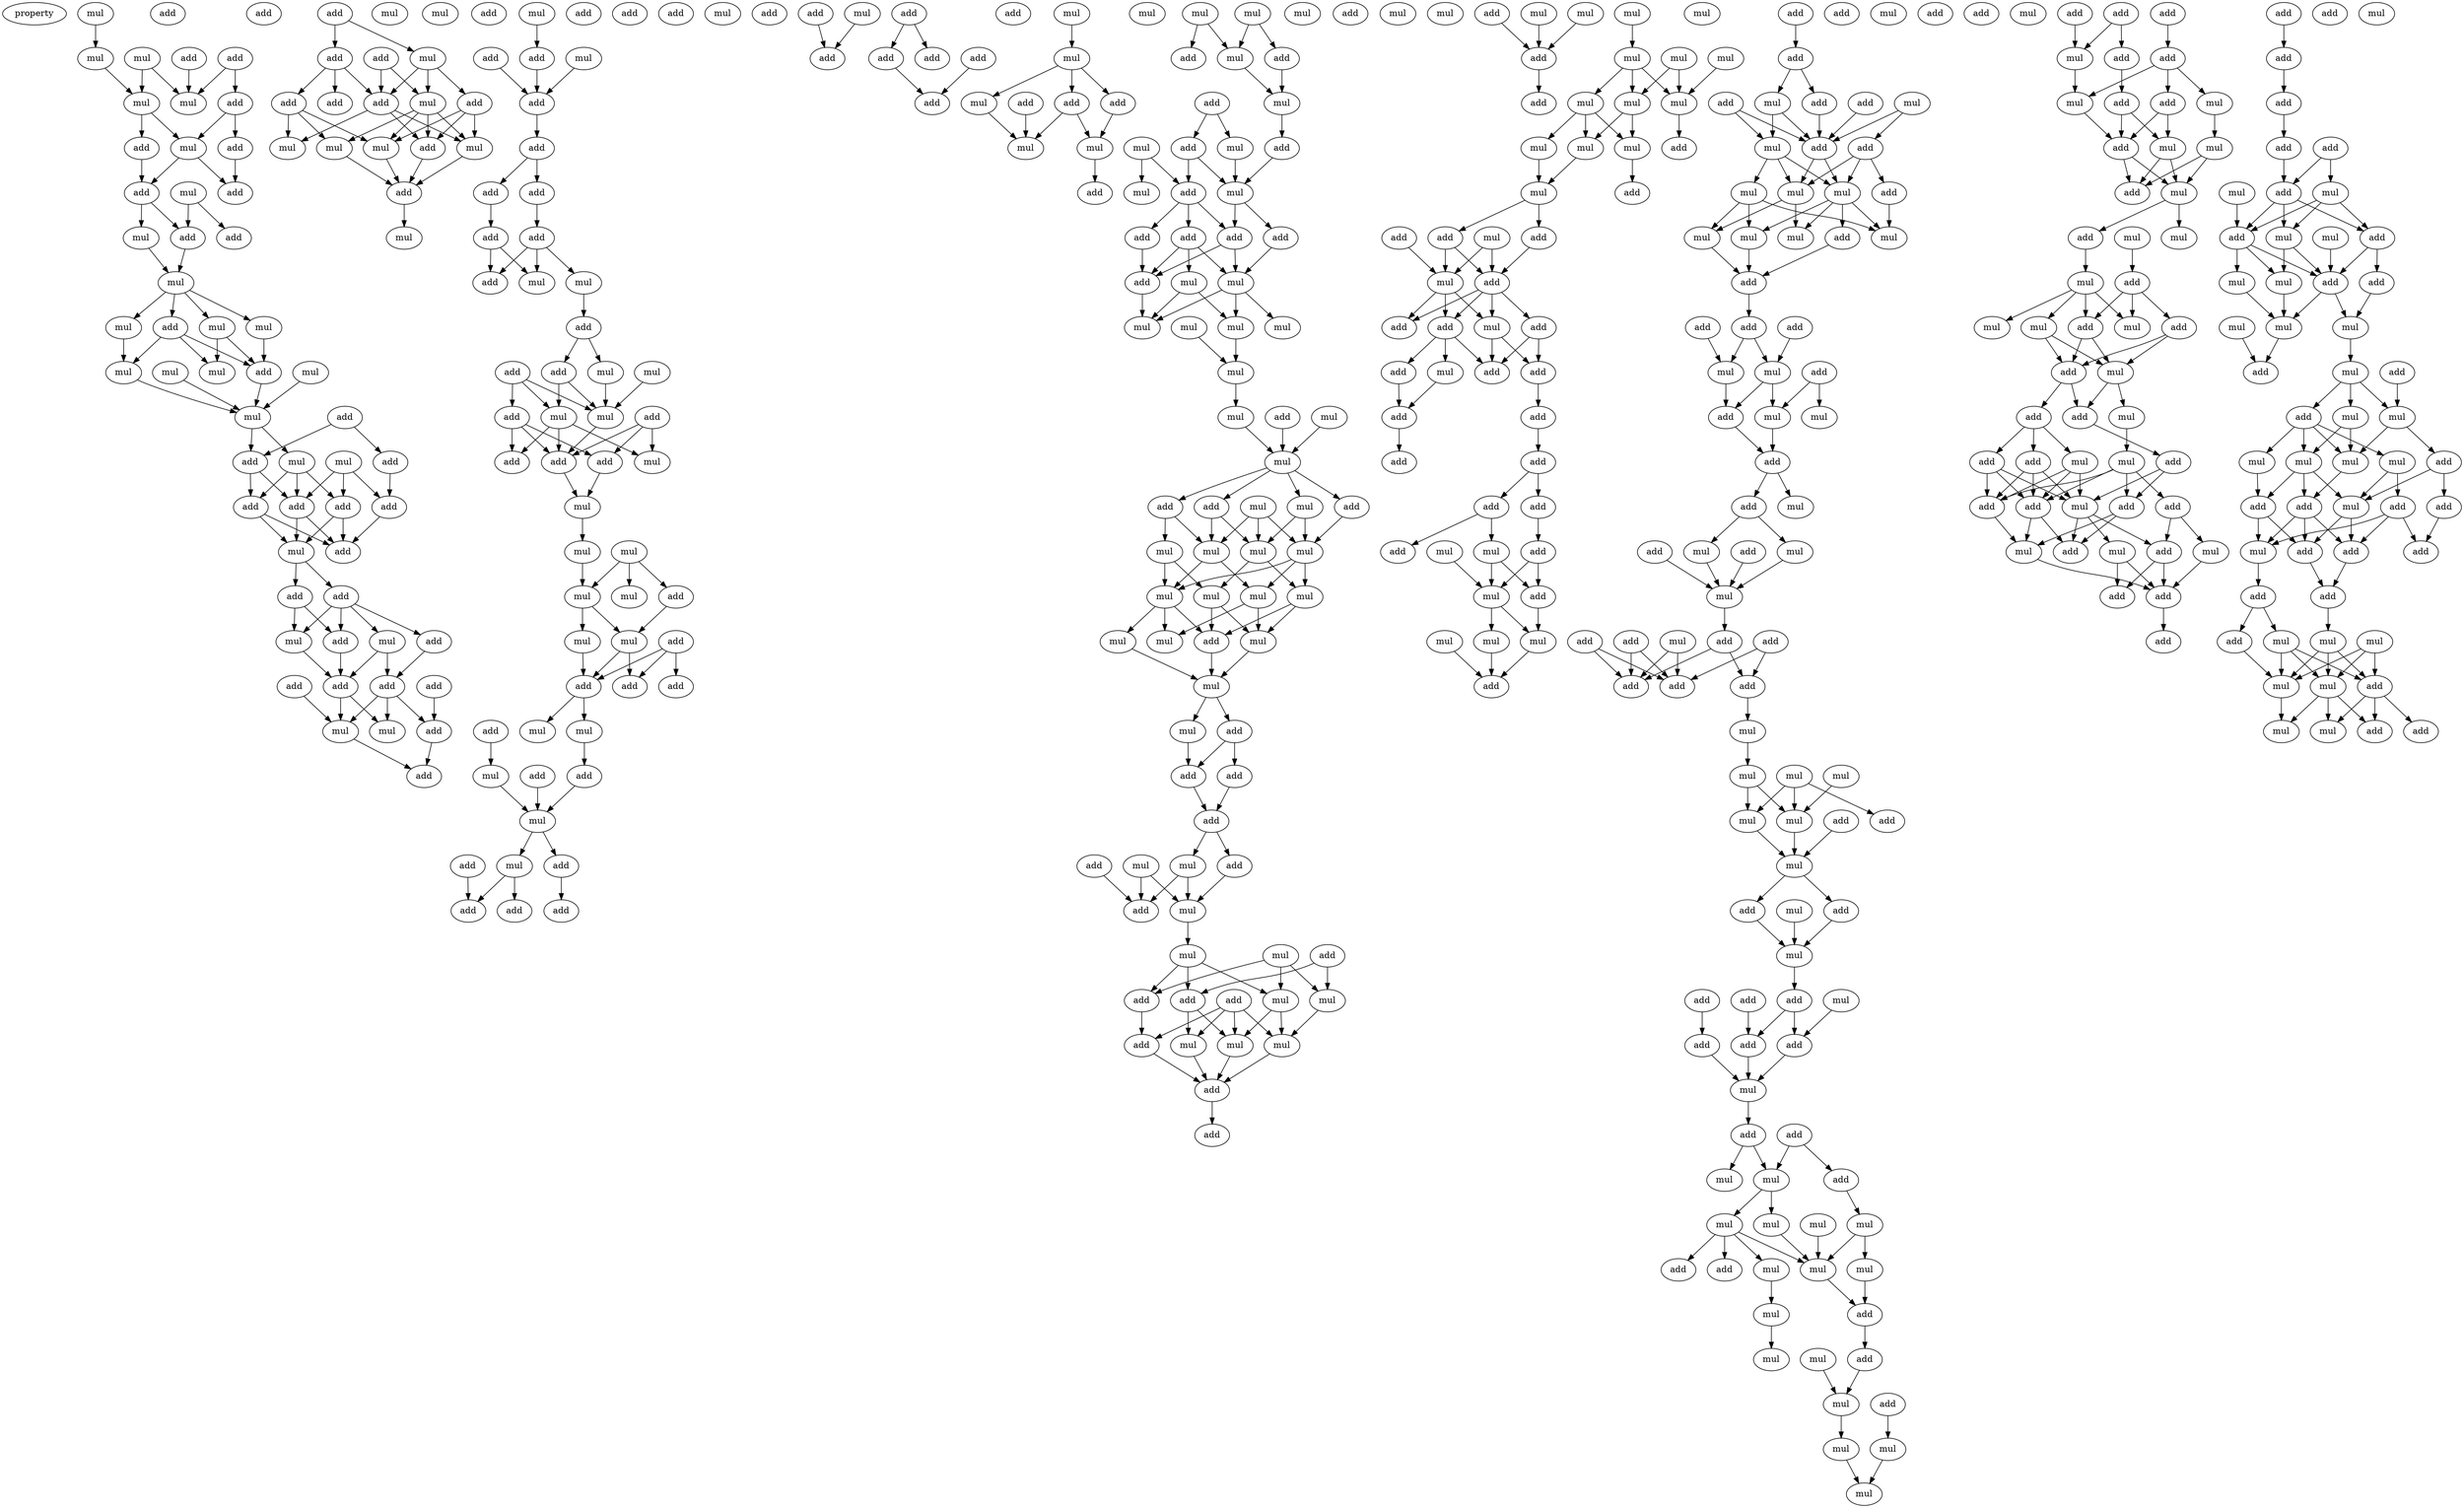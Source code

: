 digraph {
    node [fontcolor=black]
    property [mul=2,lf=2.0]
    0 [ label = mul ];
    1 [ label = mul ];
    2 [ label = add ];
    3 [ label = add ];
    4 [ label = mul ];
    5 [ label = mul ];
    6 [ label = mul ];
    7 [ label = add ];
    8 [ label = mul ];
    9 [ label = add ];
    10 [ label = add ];
    11 [ label = add ];
    12 [ label = mul ];
    13 [ label = add ];
    14 [ label = add ];
    15 [ label = mul ];
    16 [ label = add ];
    17 [ label = mul ];
    18 [ label = mul ];
    19 [ label = add ];
    20 [ label = add ];
    21 [ label = mul ];
    22 [ label = mul ];
    23 [ label = mul ];
    24 [ label = mul ];
    25 [ label = add ];
    26 [ label = mul ];
    27 [ label = mul ];
    28 [ label = mul ];
    29 [ label = add ];
    30 [ label = add ];
    31 [ label = add ];
    32 [ label = mul ];
    33 [ label = mul ];
    34 [ label = add ];
    35 [ label = add ];
    36 [ label = add ];
    37 [ label = add ];
    38 [ label = mul ];
    39 [ label = add ];
    40 [ label = add ];
    41 [ label = add ];
    42 [ label = add ];
    43 [ label = mul ];
    44 [ label = mul ];
    45 [ label = add ];
    46 [ label = add ];
    47 [ label = add ];
    48 [ label = add ];
    49 [ label = add ];
    50 [ label = add ];
    51 [ label = mul ];
    52 [ label = add ];
    53 [ label = mul ];
    54 [ label = add ];
    55 [ label = add ];
    56 [ label = add ];
    57 [ label = add ];
    58 [ label = mul ];
    59 [ label = add ];
    60 [ label = add ];
    61 [ label = mul ];
    62 [ label = add ];
    63 [ label = add ];
    64 [ label = add ];
    65 [ label = mul ];
    66 [ label = mul ];
    67 [ label = mul ];
    68 [ label = mul ];
    69 [ label = add ];
    70 [ label = mul ];
    71 [ label = mul ];
    72 [ label = mul ];
    73 [ label = add ];
    74 [ label = mul ];
    75 [ label = add ];
    76 [ label = add ];
    77 [ label = add ];
    78 [ label = mul ];
    79 [ label = add ];
    80 [ label = add ];
    81 [ label = add ];
    82 [ label = add ];
    83 [ label = add ];
    84 [ label = add ];
    85 [ label = add ];
    86 [ label = add ];
    87 [ label = mul ];
    88 [ label = mul ];
    89 [ label = add ];
    90 [ label = add ];
    91 [ label = add ];
    92 [ label = add ];
    93 [ label = mul ];
    94 [ label = mul ];
    95 [ label = mul ];
    96 [ label = add ];
    97 [ label = mul ];
    98 [ label = add ];
    99 [ label = add ];
    100 [ label = add ];
    101 [ label = add ];
    102 [ label = mul ];
    103 [ label = mul ];
    104 [ label = mul ];
    105 [ label = mul ];
    106 [ label = mul ];
    107 [ label = add ];
    108 [ label = add ];
    109 [ label = mul ];
    110 [ label = mul ];
    111 [ label = mul ];
    112 [ label = add ];
    113 [ label = mul ];
    114 [ label = add ];
    115 [ label = add ];
    116 [ label = add ];
    117 [ label = mul ];
    118 [ label = add ];
    119 [ label = mul ];
    120 [ label = mul ];
    121 [ label = add ];
    122 [ label = add ];
    123 [ label = mul ];
    124 [ label = mul ];
    125 [ label = add ];
    126 [ label = add ];
    127 [ label = add ];
    128 [ label = mul ];
    129 [ label = add ];
    130 [ label = add ];
    131 [ label = add ];
    132 [ label = add ];
    133 [ label = add ];
    134 [ label = add ];
    135 [ label = add ];
    136 [ label = add ];
    137 [ label = add ];
    138 [ label = add ];
    139 [ label = mul ];
    140 [ label = mul ];
    141 [ label = add ];
    142 [ label = add ];
    143 [ label = mul ];
    144 [ label = add ];
    145 [ label = mul ];
    146 [ label = mul ];
    147 [ label = mul ];
    148 [ label = add ];
    149 [ label = mul ];
    150 [ label = mul ];
    151 [ label = add ];
    152 [ label = add ];
    153 [ label = mul ];
    154 [ label = add ];
    155 [ label = mul ];
    156 [ label = add ];
    157 [ label = mul ];
    158 [ label = mul ];
    159 [ label = add ];
    160 [ label = mul ];
    161 [ label = mul ];
    162 [ label = add ];
    163 [ label = add ];
    164 [ label = add ];
    165 [ label = add ];
    166 [ label = add ];
    167 [ label = add ];
    168 [ label = mul ];
    169 [ label = mul ];
    170 [ label = mul ];
    171 [ label = mul ];
    172 [ label = mul ];
    173 [ label = mul ];
    174 [ label = mul ];
    175 [ label = mul ];
    176 [ label = add ];
    177 [ label = mul ];
    178 [ label = mul ];
    179 [ label = add ];
    180 [ label = mul ];
    181 [ label = add ];
    182 [ label = mul ];
    183 [ label = add ];
    184 [ label = mul ];
    185 [ label = add ];
    186 [ label = mul ];
    187 [ label = mul ];
    188 [ label = mul ];
    189 [ label = mul ];
    190 [ label = mul ];
    191 [ label = mul ];
    192 [ label = mul ];
    193 [ label = mul ];
    194 [ label = mul ];
    195 [ label = add ];
    196 [ label = mul ];
    197 [ label = mul ];
    198 [ label = mul ];
    199 [ label = add ];
    200 [ label = mul ];
    201 [ label = mul ];
    202 [ label = add ];
    203 [ label = add ];
    204 [ label = add ];
    205 [ label = mul ];
    206 [ label = mul ];
    207 [ label = mul ];
    208 [ label = add ];
    209 [ label = add ];
    210 [ label = add ];
    211 [ label = mul ];
    212 [ label = mul ];
    213 [ label = add ];
    214 [ label = mul ];
    215 [ label = add ];
    216 [ label = add ];
    217 [ label = mul ];
    218 [ label = mul ];
    219 [ label = add ];
    220 [ label = add ];
    221 [ label = mul ];
    222 [ label = mul ];
    223 [ label = mul ];
    224 [ label = add ];
    225 [ label = add ];
    226 [ label = mul ];
    227 [ label = add ];
    228 [ label = mul ];
    229 [ label = mul ];
    230 [ label = add ];
    231 [ label = mul ];
    232 [ label = add ];
    233 [ label = mul ];
    234 [ label = mul ];
    235 [ label = mul ];
    236 [ label = mul ];
    237 [ label = mul ];
    238 [ label = mul ];
    239 [ label = mul ];
    240 [ label = mul ];
    241 [ label = add ];
    242 [ label = mul ];
    243 [ label = add ];
    244 [ label = add ];
    245 [ label = mul ];
    246 [ label = add ];
    247 [ label = mul ];
    248 [ label = add ];
    249 [ label = mul ];
    250 [ label = add ];
    251 [ label = add ];
    252 [ label = mul ];
    253 [ label = add ];
    254 [ label = add ];
    255 [ label = add ];
    256 [ label = add ];
    257 [ label = add ];
    258 [ label = mul ];
    259 [ label = add ];
    260 [ label = add ];
    261 [ label = add ];
    262 [ label = add ];
    263 [ label = add ];
    264 [ label = add ];
    265 [ label = add ];
    266 [ label = mul ];
    267 [ label = add ];
    268 [ label = mul ];
    269 [ label = mul ];
    270 [ label = add ];
    271 [ label = add ];
    272 [ label = mul ];
    273 [ label = mul ];
    274 [ label = mul ];
    275 [ label = add ];
    276 [ label = add ];
    277 [ label = add ];
    278 [ label = add ];
    279 [ label = mul ];
    280 [ label = add ];
    281 [ label = mul ];
    282 [ label = mul ];
    283 [ label = add ];
    284 [ label = add ];
    285 [ label = add ];
    286 [ label = mul ];
    287 [ label = mul ];
    288 [ label = mul ];
    289 [ label = mul ];
    290 [ label = mul ];
    291 [ label = mul ];
    292 [ label = add ];
    293 [ label = mul ];
    294 [ label = add ];
    295 [ label = add ];
    296 [ label = add ];
    297 [ label = add ];
    298 [ label = add ];
    299 [ label = mul ];
    300 [ label = mul ];
    301 [ label = mul ];
    302 [ label = add ];
    303 [ label = add ];
    304 [ label = mul ];
    305 [ label = add ];
    306 [ label = add ];
    307 [ label = mul ];
    308 [ label = add ];
    309 [ label = mul ];
    310 [ label = add ];
    311 [ label = mul ];
    312 [ label = mul ];
    313 [ label = add ];
    314 [ label = add ];
    315 [ label = add ];
    316 [ label = mul ];
    317 [ label = add ];
    318 [ label = add ];
    319 [ label = add ];
    320 [ label = add ];
    321 [ label = mul ];
    322 [ label = mul ];
    323 [ label = mul ];
    324 [ label = mul ];
    325 [ label = mul ];
    326 [ label = mul ];
    327 [ label = add ];
    328 [ label = mul ];
    329 [ label = add ];
    330 [ label = mul ];
    331 [ label = add ];
    332 [ label = mul ];
    333 [ label = add ];
    334 [ label = add ];
    335 [ label = mul ];
    336 [ label = add ];
    337 [ label = add ];
    338 [ label = mul ];
    339 [ label = add ];
    340 [ label = add ];
    341 [ label = add ];
    342 [ label = add ];
    343 [ label = mul ];
    344 [ label = add ];
    345 [ label = add ];
    346 [ label = add ];
    347 [ label = mul ];
    348 [ label = mul ];
    349 [ label = add ];
    350 [ label = mul ];
    351 [ label = mul ];
    352 [ label = mul ];
    353 [ label = mul ];
    354 [ label = add ];
    355 [ label = mul ];
    356 [ label = mul ];
    357 [ label = add ];
    358 [ label = mul ];
    359 [ label = add ];
    360 [ label = mul ];
    361 [ label = add ];
    362 [ label = mul ];
    363 [ label = mul ];
    364 [ label = mul ];
    365 [ label = add ];
    366 [ label = mul ];
    367 [ label = mul ];
    368 [ label = mul ];
    369 [ label = mul ];
    370 [ label = add ];
    371 [ label = add ];
    372 [ label = add ];
    373 [ label = mul ];
    374 [ label = add ];
    375 [ label = add ];
    376 [ label = mul ];
    377 [ label = add ];
    378 [ label = add ];
    379 [ label = mul ];
    380 [ label = add ];
    381 [ label = mul ];
    382 [ label = mul ];
    383 [ label = add ];
    384 [ label = mul ];
    385 [ label = mul ];
    386 [ label = mul ];
    387 [ label = add ];
    388 [ label = add ];
    389 [ label = mul ];
    390 [ label = add ];
    391 [ label = add ];
    392 [ label = mul ];
    393 [ label = mul ];
    394 [ label = mul ];
    395 [ label = mul ];
    396 [ label = add ];
    397 [ label = mul ];
    398 [ label = add ];
    399 [ label = add ];
    400 [ label = mul ];
    401 [ label = add ];
    402 [ label = add ];
    403 [ label = add ];
    404 [ label = mul ];
    405 [ label = add ];
    406 [ label = add ];
    407 [ label = add ];
    408 [ label = mul ];
    409 [ label = add ];
    410 [ label = add ];
    411 [ label = mul ];
    412 [ label = mul ];
    413 [ label = mul ];
    414 [ label = add ];
    415 [ label = add ];
    416 [ label = add ];
    417 [ label = add ];
    418 [ label = add ];
    419 [ label = add ];
    420 [ label = add ];
    421 [ label = add ];
    422 [ label = add ];
    423 [ label = add ];
    424 [ label = mul ];
    425 [ label = mul ];
    426 [ label = mul ];
    427 [ label = mul ];
    428 [ label = add ];
    429 [ label = add ];
    430 [ label = add ];
    431 [ label = add ];
    432 [ label = mul ];
    433 [ label = mul ];
    434 [ label = add ];
    435 [ label = mul ];
    436 [ label = mul ];
    437 [ label = mul ];
    438 [ label = add ];
    439 [ label = mul ];
    440 [ label = add ];
    441 [ label = mul ];
    442 [ label = mul ];
    443 [ label = add ];
    444 [ label = mul ];
    445 [ label = mul ];
    446 [ label = mul ];
    447 [ label = mul ];
    448 [ label = mul ];
    449 [ label = add ];
    450 [ label = mul ];
    451 [ label = add ];
    452 [ label = add ];
    453 [ label = add ];
    454 [ label = add ];
    455 [ label = add ];
    456 [ label = add ];
    457 [ label = add ];
    458 [ label = mul ];
    459 [ label = add ];
    460 [ label = add ];
    461 [ label = mul ];
    462 [ label = mul ];
    463 [ label = mul ];
    464 [ label = add ];
    465 [ label = mul ];
    466 [ label = mul ];
    467 [ label = add ];
    468 [ label = add ];
    469 [ label = add ];
    470 [ label = mul ];
    471 [ label = mul ];
    0 -> 1 [ name = 0 ];
    1 -> 6 [ name = 1 ];
    2 -> 5 [ name = 2 ];
    3 -> 5 [ name = 3 ];
    3 -> 7 [ name = 4 ];
    4 -> 5 [ name = 5 ];
    4 -> 6 [ name = 6 ];
    6 -> 8 [ name = 7 ];
    6 -> 10 [ name = 8 ];
    7 -> 8 [ name = 9 ];
    7 -> 9 [ name = 10 ];
    8 -> 11 [ name = 11 ];
    8 -> 13 [ name = 12 ];
    9 -> 13 [ name = 13 ];
    10 -> 11 [ name = 14 ];
    11 -> 14 [ name = 15 ];
    11 -> 15 [ name = 16 ];
    12 -> 14 [ name = 17 ];
    12 -> 16 [ name = 18 ];
    14 -> 17 [ name = 19 ];
    15 -> 17 [ name = 20 ];
    17 -> 18 [ name = 21 ];
    17 -> 19 [ name = 22 ];
    17 -> 21 [ name = 23 ];
    17 -> 22 [ name = 24 ];
    18 -> 25 [ name = 25 ];
    19 -> 24 [ name = 26 ];
    19 -> 25 [ name = 27 ];
    19 -> 26 [ name = 28 ];
    21 -> 26 [ name = 29 ];
    22 -> 24 [ name = 30 ];
    22 -> 25 [ name = 31 ];
    23 -> 28 [ name = 32 ];
    25 -> 28 [ name = 33 ];
    26 -> 28 [ name = 34 ];
    27 -> 28 [ name = 35 ];
    28 -> 31 [ name = 36 ];
    28 -> 32 [ name = 37 ];
    29 -> 30 [ name = 38 ];
    29 -> 31 [ name = 39 ];
    30 -> 35 [ name = 40 ];
    31 -> 34 [ name = 41 ];
    31 -> 37 [ name = 42 ];
    32 -> 34 [ name = 43 ];
    32 -> 36 [ name = 44 ];
    32 -> 37 [ name = 45 ];
    33 -> 35 [ name = 46 ];
    33 -> 36 [ name = 47 ];
    33 -> 37 [ name = 48 ];
    34 -> 38 [ name = 49 ];
    34 -> 39 [ name = 50 ];
    35 -> 39 [ name = 51 ];
    36 -> 38 [ name = 52 ];
    36 -> 39 [ name = 53 ];
    37 -> 38 [ name = 54 ];
    37 -> 39 [ name = 55 ];
    38 -> 40 [ name = 56 ];
    38 -> 41 [ name = 57 ];
    40 -> 43 [ name = 58 ];
    40 -> 45 [ name = 59 ];
    41 -> 42 [ name = 60 ];
    41 -> 43 [ name = 61 ];
    41 -> 44 [ name = 62 ];
    41 -> 45 [ name = 63 ];
    42 -> 48 [ name = 64 ];
    43 -> 46 [ name = 65 ];
    44 -> 46 [ name = 66 ];
    44 -> 48 [ name = 67 ];
    45 -> 46 [ name = 68 ];
    46 -> 51 [ name = 69 ];
    46 -> 53 [ name = 70 ];
    47 -> 51 [ name = 71 ];
    48 -> 50 [ name = 72 ];
    48 -> 51 [ name = 73 ];
    48 -> 53 [ name = 74 ];
    49 -> 50 [ name = 75 ];
    50 -> 54 [ name = 76 ];
    51 -> 54 [ name = 77 ];
    55 -> 57 [ name = 78 ];
    55 -> 58 [ name = 79 ];
    56 -> 59 [ name = 80 ];
    56 -> 61 [ name = 81 ];
    57 -> 59 [ name = 82 ];
    57 -> 62 [ name = 83 ];
    57 -> 63 [ name = 84 ];
    58 -> 59 [ name = 85 ];
    58 -> 60 [ name = 86 ];
    58 -> 61 [ name = 87 ];
    59 -> 64 [ name = 88 ];
    59 -> 65 [ name = 89 ];
    59 -> 67 [ name = 90 ];
    60 -> 64 [ name = 91 ];
    60 -> 65 [ name = 92 ];
    60 -> 68 [ name = 93 ];
    61 -> 64 [ name = 94 ];
    61 -> 65 [ name = 95 ];
    61 -> 66 [ name = 96 ];
    61 -> 68 [ name = 97 ];
    62 -> 66 [ name = 98 ];
    62 -> 67 [ name = 99 ];
    62 -> 68 [ name = 100 ];
    64 -> 69 [ name = 101 ];
    65 -> 69 [ name = 102 ];
    66 -> 69 [ name = 103 ];
    68 -> 69 [ name = 104 ];
    69 -> 71 [ name = 105 ];
    74 -> 77 [ name = 106 ];
    75 -> 79 [ name = 107 ];
    77 -> 79 [ name = 108 ];
    78 -> 79 [ name = 109 ];
    79 -> 80 [ name = 110 ];
    80 -> 81 [ name = 111 ];
    80 -> 83 [ name = 112 ];
    81 -> 85 [ name = 113 ];
    83 -> 86 [ name = 114 ];
    85 -> 87 [ name = 115 ];
    85 -> 89 [ name = 116 ];
    86 -> 87 [ name = 117 ];
    86 -> 88 [ name = 118 ];
    86 -> 89 [ name = 119 ];
    88 -> 90 [ name = 120 ];
    90 -> 92 [ name = 121 ];
    90 -> 93 [ name = 122 ];
    91 -> 95 [ name = 123 ];
    91 -> 96 [ name = 124 ];
    91 -> 97 [ name = 125 ];
    92 -> 95 [ name = 126 ];
    92 -> 97 [ name = 127 ];
    93 -> 97 [ name = 128 ];
    94 -> 97 [ name = 129 ];
    95 -> 99 [ name = 130 ];
    95 -> 101 [ name = 131 ];
    95 -> 102 [ name = 132 ];
    96 -> 99 [ name = 133 ];
    96 -> 100 [ name = 134 ];
    96 -> 101 [ name = 135 ];
    97 -> 99 [ name = 136 ];
    98 -> 99 [ name = 137 ];
    98 -> 100 [ name = 138 ];
    98 -> 102 [ name = 139 ];
    99 -> 103 [ name = 140 ];
    100 -> 103 [ name = 141 ];
    103 -> 104 [ name = 142 ];
    104 -> 110 [ name = 143 ];
    105 -> 107 [ name = 144 ];
    105 -> 109 [ name = 145 ];
    105 -> 110 [ name = 146 ];
    107 -> 113 [ name = 147 ];
    110 -> 111 [ name = 148 ];
    110 -> 113 [ name = 149 ];
    111 -> 116 [ name = 150 ];
    112 -> 114 [ name = 151 ];
    112 -> 115 [ name = 152 ];
    112 -> 116 [ name = 153 ];
    113 -> 115 [ name = 154 ];
    113 -> 116 [ name = 155 ];
    116 -> 117 [ name = 156 ];
    116 -> 119 [ name = 157 ];
    117 -> 122 [ name = 158 ];
    118 -> 120 [ name = 159 ];
    120 -> 123 [ name = 160 ];
    121 -> 123 [ name = 161 ];
    122 -> 123 [ name = 162 ];
    123 -> 124 [ name = 163 ];
    123 -> 125 [ name = 164 ];
    124 -> 129 [ name = 165 ];
    124 -> 130 [ name = 166 ];
    125 -> 131 [ name = 167 ];
    126 -> 129 [ name = 168 ];
    127 -> 132 [ name = 169 ];
    128 -> 132 [ name = 170 ];
    133 -> 135 [ name = 171 ];
    133 -> 137 [ name = 172 ];
    134 -> 138 [ name = 173 ];
    135 -> 138 [ name = 174 ];
    139 -> 140 [ name = 175 ];
    140 -> 142 [ name = 176 ];
    140 -> 143 [ name = 177 ];
    140 -> 144 [ name = 178 ];
    141 -> 146 [ name = 179 ];
    142 -> 146 [ name = 180 ];
    142 -> 147 [ name = 181 ];
    143 -> 146 [ name = 182 ];
    144 -> 147 [ name = 183 ];
    147 -> 148 [ name = 184 ];
    149 -> 152 [ name = 185 ];
    149 -> 153 [ name = 186 ];
    150 -> 151 [ name = 187 ];
    150 -> 153 [ name = 188 ];
    151 -> 155 [ name = 189 ];
    153 -> 155 [ name = 190 ];
    154 -> 158 [ name = 191 ];
    154 -> 159 [ name = 192 ];
    155 -> 156 [ name = 193 ];
    156 -> 161 [ name = 194 ];
    157 -> 160 [ name = 195 ];
    157 -> 162 [ name = 196 ];
    158 -> 161 [ name = 197 ];
    159 -> 161 [ name = 198 ];
    159 -> 162 [ name = 199 ];
    161 -> 163 [ name = 200 ];
    161 -> 164 [ name = 201 ];
    162 -> 163 [ name = 202 ];
    162 -> 165 [ name = 203 ];
    162 -> 166 [ name = 204 ];
    163 -> 167 [ name = 205 ];
    163 -> 169 [ name = 206 ];
    164 -> 169 [ name = 207 ];
    165 -> 167 [ name = 208 ];
    165 -> 168 [ name = 209 ];
    165 -> 169 [ name = 210 ];
    166 -> 167 [ name = 211 ];
    167 -> 172 [ name = 212 ];
    168 -> 172 [ name = 213 ];
    168 -> 173 [ name = 214 ];
    169 -> 170 [ name = 215 ];
    169 -> 172 [ name = 216 ];
    169 -> 173 [ name = 217 ];
    171 -> 174 [ name = 218 ];
    173 -> 174 [ name = 219 ];
    174 -> 175 [ name = 220 ];
    175 -> 180 [ name = 221 ];
    176 -> 180 [ name = 222 ];
    178 -> 180 [ name = 223 ];
    180 -> 181 [ name = 224 ];
    180 -> 182 [ name = 225 ];
    180 -> 183 [ name = 226 ];
    180 -> 185 [ name = 227 ];
    181 -> 189 [ name = 228 ];
    182 -> 186 [ name = 229 ];
    182 -> 189 [ name = 230 ];
    183 -> 186 [ name = 231 ];
    183 -> 188 [ name = 232 ];
    184 -> 186 [ name = 233 ];
    184 -> 188 [ name = 234 ];
    184 -> 189 [ name = 235 ];
    185 -> 187 [ name = 236 ];
    185 -> 188 [ name = 237 ];
    186 -> 192 [ name = 238 ];
    186 -> 193 [ name = 239 ];
    187 -> 190 [ name = 240 ];
    187 -> 193 [ name = 241 ];
    188 -> 190 [ name = 242 ];
    188 -> 191 [ name = 243 ];
    189 -> 190 [ name = 244 ];
    189 -> 191 [ name = 245 ];
    189 -> 192 [ name = 246 ];
    190 -> 195 [ name = 247 ];
    190 -> 196 [ name = 248 ];
    190 -> 197 [ name = 249 ];
    191 -> 194 [ name = 250 ];
    191 -> 197 [ name = 251 ];
    192 -> 194 [ name = 252 ];
    192 -> 195 [ name = 253 ];
    193 -> 194 [ name = 254 ];
    193 -> 195 [ name = 255 ];
    194 -> 198 [ name = 256 ];
    195 -> 198 [ name = 257 ];
    196 -> 198 [ name = 258 ];
    198 -> 199 [ name = 259 ];
    198 -> 201 [ name = 260 ];
    199 -> 202 [ name = 261 ];
    199 -> 203 [ name = 262 ];
    201 -> 202 [ name = 263 ];
    202 -> 204 [ name = 264 ];
    203 -> 204 [ name = 265 ];
    204 -> 206 [ name = 266 ];
    204 -> 208 [ name = 267 ];
    205 -> 210 [ name = 268 ];
    205 -> 211 [ name = 269 ];
    206 -> 210 [ name = 270 ];
    206 -> 211 [ name = 271 ];
    208 -> 211 [ name = 272 ];
    209 -> 210 [ name = 273 ];
    211 -> 214 [ name = 274 ];
    212 -> 215 [ name = 275 ];
    212 -> 217 [ name = 276 ];
    212 -> 218 [ name = 277 ];
    213 -> 216 [ name = 278 ];
    213 -> 218 [ name = 279 ];
    214 -> 215 [ name = 280 ];
    214 -> 216 [ name = 281 ];
    214 -> 217 [ name = 282 ];
    215 -> 220 [ name = 283 ];
    216 -> 221 [ name = 284 ];
    216 -> 222 [ name = 285 ];
    217 -> 222 [ name = 286 ];
    217 -> 223 [ name = 287 ];
    218 -> 223 [ name = 288 ];
    219 -> 220 [ name = 289 ];
    219 -> 221 [ name = 290 ];
    219 -> 222 [ name = 291 ];
    219 -> 223 [ name = 292 ];
    220 -> 224 [ name = 293 ];
    221 -> 224 [ name = 294 ];
    222 -> 224 [ name = 295 ];
    223 -> 224 [ name = 296 ];
    224 -> 227 [ name = 297 ];
    225 -> 230 [ name = 298 ];
    226 -> 230 [ name = 299 ];
    228 -> 230 [ name = 300 ];
    229 -> 233 [ name = 301 ];
    230 -> 232 [ name = 302 ];
    231 -> 235 [ name = 303 ];
    233 -> 235 [ name = 304 ];
    233 -> 236 [ name = 305 ];
    233 -> 237 [ name = 306 ];
    234 -> 235 [ name = 307 ];
    234 -> 237 [ name = 308 ];
    235 -> 241 [ name = 309 ];
    236 -> 238 [ name = 310 ];
    236 -> 239 [ name = 311 ];
    236 -> 240 [ name = 312 ];
    237 -> 239 [ name = 313 ];
    237 -> 240 [ name = 314 ];
    238 -> 242 [ name = 315 ];
    239 -> 242 [ name = 316 ];
    240 -> 243 [ name = 317 ];
    242 -> 246 [ name = 318 ];
    242 -> 248 [ name = 319 ];
    244 -> 249 [ name = 320 ];
    246 -> 249 [ name = 321 ];
    246 -> 250 [ name = 322 ];
    247 -> 249 [ name = 323 ];
    247 -> 250 [ name = 324 ];
    248 -> 250 [ name = 325 ];
    249 -> 251 [ name = 326 ];
    249 -> 252 [ name = 327 ];
    249 -> 254 [ name = 328 ];
    250 -> 251 [ name = 329 ];
    250 -> 252 [ name = 330 ];
    250 -> 253 [ name = 331 ];
    250 -> 254 [ name = 332 ];
    251 -> 255 [ name = 333 ];
    251 -> 256 [ name = 334 ];
    251 -> 258 [ name = 335 ];
    252 -> 255 [ name = 336 ];
    252 -> 257 [ name = 337 ];
    253 -> 255 [ name = 338 ];
    253 -> 257 [ name = 339 ];
    256 -> 260 [ name = 340 ];
    257 -> 259 [ name = 341 ];
    258 -> 260 [ name = 342 ];
    259 -> 261 [ name = 343 ];
    260 -> 262 [ name = 344 ];
    261 -> 263 [ name = 345 ];
    261 -> 264 [ name = 346 ];
    263 -> 265 [ name = 347 ];
    263 -> 266 [ name = 348 ];
    264 -> 267 [ name = 349 ];
    266 -> 269 [ name = 350 ];
    266 -> 270 [ name = 351 ];
    267 -> 269 [ name = 352 ];
    267 -> 270 [ name = 353 ];
    268 -> 269 [ name = 354 ];
    269 -> 273 [ name = 355 ];
    269 -> 274 [ name = 356 ];
    270 -> 274 [ name = 357 ];
    271 -> 276 [ name = 358 ];
    272 -> 275 [ name = 359 ];
    273 -> 275 [ name = 360 ];
    274 -> 275 [ name = 361 ];
    276 -> 278 [ name = 362 ];
    276 -> 281 [ name = 363 ];
    277 -> 282 [ name = 364 ];
    277 -> 284 [ name = 365 ];
    278 -> 284 [ name = 366 ];
    279 -> 283 [ name = 367 ];
    279 -> 284 [ name = 368 ];
    280 -> 284 [ name = 369 ];
    281 -> 282 [ name = 370 ];
    281 -> 284 [ name = 371 ];
    282 -> 286 [ name = 372 ];
    282 -> 287 [ name = 373 ];
    282 -> 288 [ name = 374 ];
    283 -> 285 [ name = 375 ];
    283 -> 286 [ name = 376 ];
    283 -> 288 [ name = 377 ];
    284 -> 286 [ name = 378 ];
    284 -> 288 [ name = 379 ];
    285 -> 293 [ name = 380 ];
    286 -> 289 [ name = 381 ];
    286 -> 291 [ name = 382 ];
    287 -> 289 [ name = 383 ];
    287 -> 290 [ name = 384 ];
    287 -> 293 [ name = 385 ];
    288 -> 290 [ name = 386 ];
    288 -> 291 [ name = 387 ];
    288 -> 292 [ name = 388 ];
    288 -> 293 [ name = 389 ];
    289 -> 294 [ name = 390 ];
    290 -> 294 [ name = 391 ];
    292 -> 294 [ name = 392 ];
    294 -> 297 [ name = 393 ];
    295 -> 299 [ name = 394 ];
    296 -> 300 [ name = 395 ];
    297 -> 299 [ name = 396 ];
    297 -> 300 [ name = 397 ];
    298 -> 301 [ name = 398 ];
    298 -> 304 [ name = 399 ];
    299 -> 302 [ name = 400 ];
    300 -> 302 [ name = 401 ];
    300 -> 304 [ name = 402 ];
    302 -> 305 [ name = 403 ];
    304 -> 305 [ name = 404 ];
    305 -> 306 [ name = 405 ];
    305 -> 307 [ name = 406 ];
    306 -> 309 [ name = 407 ];
    306 -> 311 [ name = 408 ];
    308 -> 312 [ name = 409 ];
    309 -> 312 [ name = 410 ];
    310 -> 312 [ name = 411 ];
    311 -> 312 [ name = 412 ];
    312 -> 317 [ name = 413 ];
    313 -> 318 [ name = 414 ];
    313 -> 319 [ name = 415 ];
    314 -> 318 [ name = 416 ];
    314 -> 319 [ name = 417 ];
    315 -> 318 [ name = 418 ];
    315 -> 320 [ name = 419 ];
    316 -> 318 [ name = 420 ];
    316 -> 319 [ name = 421 ];
    317 -> 319 [ name = 422 ];
    317 -> 320 [ name = 423 ];
    320 -> 321 [ name = 424 ];
    321 -> 322 [ name = 425 ];
    322 -> 326 [ name = 426 ];
    322 -> 328 [ name = 427 ];
    323 -> 326 [ name = 428 ];
    323 -> 327 [ name = 429 ];
    323 -> 328 [ name = 430 ];
    324 -> 328 [ name = 431 ];
    326 -> 330 [ name = 432 ];
    328 -> 330 [ name = 433 ];
    329 -> 330 [ name = 434 ];
    330 -> 331 [ name = 435 ];
    330 -> 334 [ name = 436 ];
    331 -> 335 [ name = 437 ];
    332 -> 335 [ name = 438 ];
    334 -> 335 [ name = 439 ];
    335 -> 339 [ name = 440 ];
    336 -> 340 [ name = 441 ];
    337 -> 341 [ name = 442 ];
    338 -> 342 [ name = 443 ];
    339 -> 341 [ name = 444 ];
    339 -> 342 [ name = 445 ];
    340 -> 343 [ name = 446 ];
    341 -> 343 [ name = 447 ];
    342 -> 343 [ name = 448 ];
    343 -> 345 [ name = 449 ];
    344 -> 348 [ name = 450 ];
    344 -> 349 [ name = 451 ];
    345 -> 347 [ name = 452 ];
    345 -> 348 [ name = 453 ];
    348 -> 351 [ name = 454 ];
    348 -> 352 [ name = 455 ];
    349 -> 350 [ name = 456 ];
    350 -> 356 [ name = 457 ];
    350 -> 358 [ name = 458 ];
    351 -> 356 [ name = 459 ];
    352 -> 354 [ name = 460 ];
    352 -> 355 [ name = 461 ];
    352 -> 356 [ name = 462 ];
    352 -> 357 [ name = 463 ];
    353 -> 356 [ name = 464 ];
    355 -> 360 [ name = 465 ];
    356 -> 359 [ name = 466 ];
    358 -> 359 [ name = 467 ];
    359 -> 361 [ name = 468 ];
    360 -> 362 [ name = 469 ];
    361 -> 364 [ name = 470 ];
    363 -> 364 [ name = 471 ];
    364 -> 367 [ name = 472 ];
    365 -> 368 [ name = 473 ];
    367 -> 369 [ name = 474 ];
    368 -> 369 [ name = 475 ];
    370 -> 375 [ name = 476 ];
    371 -> 373 [ name = 477 ];
    372 -> 373 [ name = 478 ];
    372 -> 374 [ name = 479 ];
    373 -> 379 [ name = 480 ];
    374 -> 377 [ name = 481 ];
    375 -> 376 [ name = 482 ];
    375 -> 378 [ name = 483 ];
    375 -> 379 [ name = 484 ];
    376 -> 381 [ name = 485 ];
    377 -> 380 [ name = 486 ];
    377 -> 382 [ name = 487 ];
    378 -> 380 [ name = 488 ];
    378 -> 382 [ name = 489 ];
    379 -> 380 [ name = 490 ];
    380 -> 383 [ name = 491 ];
    380 -> 384 [ name = 492 ];
    381 -> 383 [ name = 493 ];
    381 -> 384 [ name = 494 ];
    382 -> 383 [ name = 495 ];
    382 -> 384 [ name = 496 ];
    384 -> 385 [ name = 497 ];
    384 -> 387 [ name = 498 ];
    386 -> 388 [ name = 499 ];
    387 -> 389 [ name = 500 ];
    388 -> 390 [ name = 501 ];
    388 -> 391 [ name = 502 ];
    388 -> 393 [ name = 503 ];
    389 -> 391 [ name = 504 ];
    389 -> 392 [ name = 505 ];
    389 -> 393 [ name = 506 ];
    389 -> 394 [ name = 507 ];
    390 -> 395 [ name = 508 ];
    390 -> 396 [ name = 509 ];
    391 -> 395 [ name = 510 ];
    391 -> 396 [ name = 511 ];
    392 -> 395 [ name = 512 ];
    392 -> 396 [ name = 513 ];
    395 -> 397 [ name = 514 ];
    395 -> 398 [ name = 515 ];
    396 -> 398 [ name = 516 ];
    396 -> 399 [ name = 517 ];
    397 -> 400 [ name = 518 ];
    398 -> 401 [ name = 519 ];
    399 -> 402 [ name = 520 ];
    399 -> 403 [ name = 521 ];
    399 -> 404 [ name = 522 ];
    400 -> 405 [ name = 523 ];
    400 -> 406 [ name = 524 ];
    400 -> 407 [ name = 525 ];
    400 -> 409 [ name = 526 ];
    401 -> 406 [ name = 527 ];
    401 -> 408 [ name = 528 ];
    402 -> 405 [ name = 529 ];
    402 -> 408 [ name = 530 ];
    402 -> 409 [ name = 531 ];
    403 -> 405 [ name = 532 ];
    403 -> 408 [ name = 533 ];
    403 -> 409 [ name = 534 ];
    404 -> 405 [ name = 535 ];
    404 -> 408 [ name = 536 ];
    404 -> 409 [ name = 537 ];
    405 -> 412 [ name = 538 ];
    405 -> 414 [ name = 539 ];
    406 -> 412 [ name = 540 ];
    406 -> 414 [ name = 541 ];
    407 -> 410 [ name = 542 ];
    407 -> 411 [ name = 543 ];
    408 -> 410 [ name = 544 ];
    408 -> 413 [ name = 545 ];
    408 -> 414 [ name = 546 ];
    409 -> 412 [ name = 547 ];
    410 -> 415 [ name = 548 ];
    410 -> 416 [ name = 549 ];
    411 -> 415 [ name = 550 ];
    412 -> 415 [ name = 551 ];
    413 -> 415 [ name = 552 ];
    413 -> 416 [ name = 553 ];
    415 -> 417 [ name = 554 ];
    418 -> 419 [ name = 555 ];
    419 -> 420 [ name = 556 ];
    420 -> 421 [ name = 557 ];
    421 -> 423 [ name = 558 ];
    422 -> 423 [ name = 559 ];
    422 -> 424 [ name = 560 ];
    423 -> 427 [ name = 561 ];
    423 -> 428 [ name = 562 ];
    423 -> 430 [ name = 563 ];
    424 -> 427 [ name = 564 ];
    424 -> 428 [ name = 565 ];
    424 -> 430 [ name = 566 ];
    425 -> 428 [ name = 567 ];
    426 -> 434 [ name = 568 ];
    427 -> 433 [ name = 569 ];
    427 -> 434 [ name = 570 ];
    428 -> 432 [ name = 571 ];
    428 -> 433 [ name = 572 ];
    428 -> 434 [ name = 573 ];
    430 -> 431 [ name = 574 ];
    430 -> 434 [ name = 575 ];
    431 -> 435 [ name = 576 ];
    432 -> 437 [ name = 577 ];
    433 -> 437 [ name = 578 ];
    434 -> 435 [ name = 579 ];
    434 -> 437 [ name = 580 ];
    435 -> 441 [ name = 581 ];
    436 -> 440 [ name = 582 ];
    437 -> 440 [ name = 583 ];
    438 -> 444 [ name = 584 ];
    441 -> 442 [ name = 585 ];
    441 -> 443 [ name = 586 ];
    441 -> 444 [ name = 587 ];
    442 -> 445 [ name = 588 ];
    442 -> 446 [ name = 589 ];
    443 -> 445 [ name = 590 ];
    443 -> 446 [ name = 591 ];
    443 -> 447 [ name = 592 ];
    443 -> 448 [ name = 593 ];
    444 -> 445 [ name = 594 ];
    444 -> 449 [ name = 595 ];
    445 -> 451 [ name = 596 ];
    446 -> 450 [ name = 597 ];
    446 -> 451 [ name = 598 ];
    446 -> 453 [ name = 599 ];
    447 -> 453 [ name = 600 ];
    448 -> 450 [ name = 601 ];
    448 -> 452 [ name = 602 ];
    449 -> 450 [ name = 603 ];
    449 -> 454 [ name = 604 ];
    450 -> 455 [ name = 605 ];
    450 -> 456 [ name = 606 ];
    451 -> 455 [ name = 607 ];
    451 -> 456 [ name = 608 ];
    451 -> 458 [ name = 609 ];
    452 -> 455 [ name = 610 ];
    452 -> 457 [ name = 611 ];
    452 -> 458 [ name = 612 ];
    453 -> 456 [ name = 613 ];
    453 -> 458 [ name = 614 ];
    454 -> 457 [ name = 615 ];
    455 -> 459 [ name = 616 ];
    456 -> 459 [ name = 617 ];
    458 -> 460 [ name = 618 ];
    459 -> 461 [ name = 619 ];
    460 -> 462 [ name = 620 ];
    460 -> 464 [ name = 621 ];
    461 -> 465 [ name = 622 ];
    461 -> 466 [ name = 623 ];
    461 -> 467 [ name = 624 ];
    462 -> 465 [ name = 625 ];
    462 -> 466 [ name = 626 ];
    462 -> 467 [ name = 627 ];
    463 -> 465 [ name = 628 ];
    463 -> 466 [ name = 629 ];
    463 -> 467 [ name = 630 ];
    464 -> 466 [ name = 631 ];
    465 -> 468 [ name = 632 ];
    465 -> 470 [ name = 633 ];
    465 -> 471 [ name = 634 ];
    466 -> 470 [ name = 635 ];
    467 -> 468 [ name = 636 ];
    467 -> 469 [ name = 637 ];
    467 -> 471 [ name = 638 ];
}
